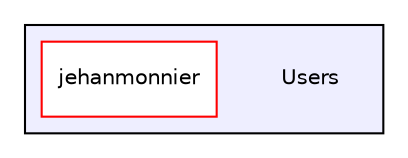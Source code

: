 digraph "Users" {
  compound=true
  node [ fontsize="10", fontname="Helvetica"];
  edge [ labelfontsize="10", labelfontname="Helvetica"];
  subgraph clusterdir_9e51036813d6151dfecc72d5fa7c02b3 {
    graph [ bgcolor="#eeeeff", pencolor="black", label="" URL="dir_9e51036813d6151dfecc72d5fa7c02b3.html"];
    dir_9e51036813d6151dfecc72d5fa7c02b3 [shape=plaintext label="Users"];
    dir_0086a5bc28c2c80fdd65429b30ec7201 [shape=box label="jehanmonnier" color="red" fillcolor="white" style="filled" URL="dir_0086a5bc28c2c80fdd65429b30ec7201.html"];
  }
}
